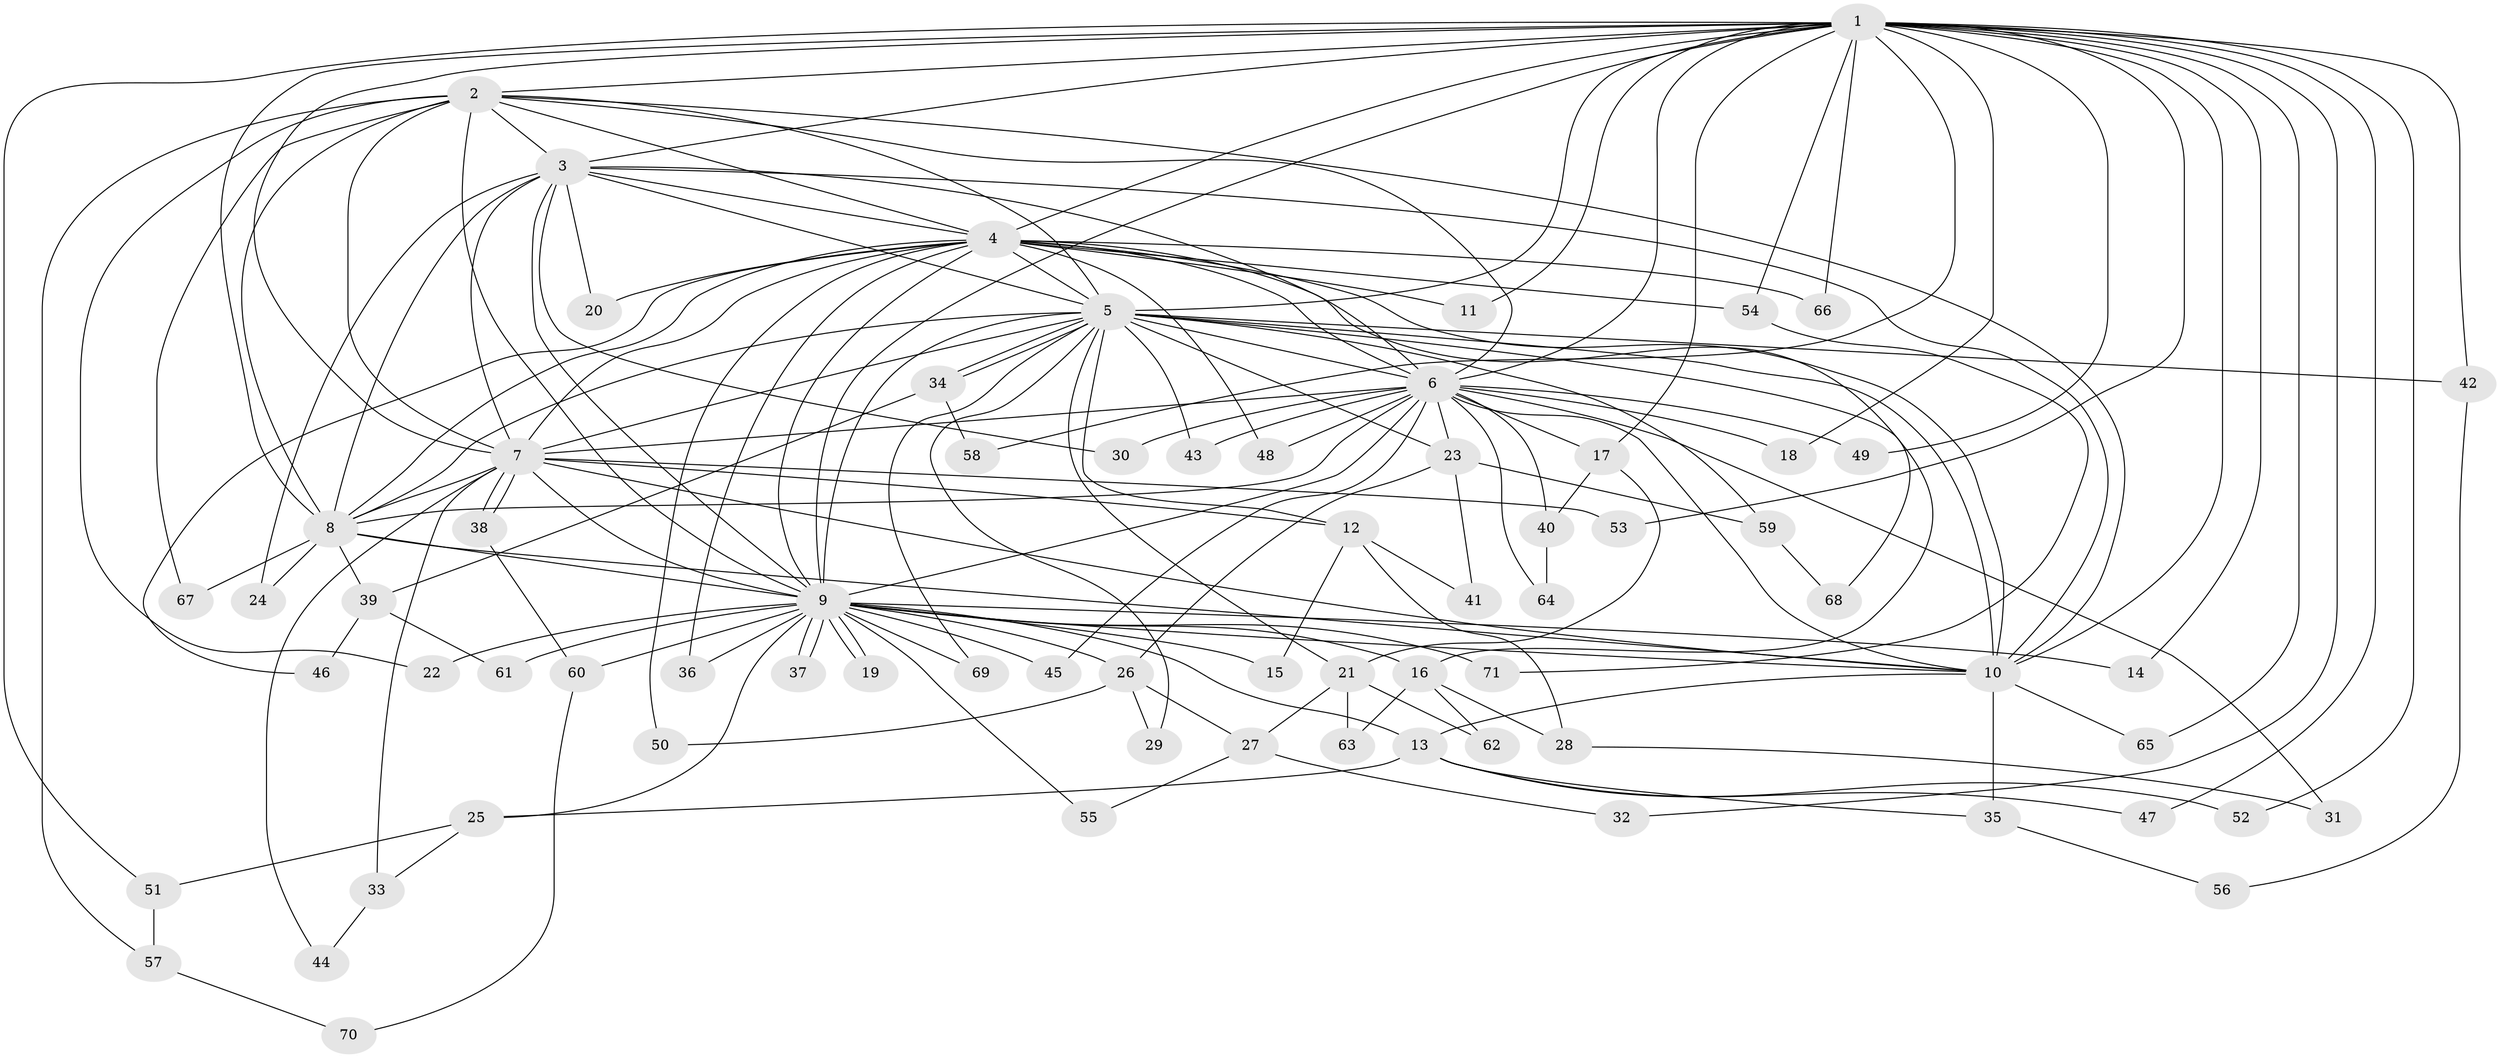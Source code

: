 // coarse degree distribution, {22: 0.023809523809523808, 11: 0.047619047619047616, 12: 0.023809523809523808, 17: 0.047619047619047616, 18: 0.023809523809523808, 14: 0.023809523809523808, 29: 0.023809523809523808, 10: 0.023809523809523808, 2: 0.5, 3: 0.14285714285714285, 4: 0.07142857142857142, 5: 0.023809523809523808, 6: 0.023809523809523808}
// Generated by graph-tools (version 1.1) at 2025/17/03/04/25 18:17:51]
// undirected, 71 vertices, 167 edges
graph export_dot {
graph [start="1"]
  node [color=gray90,style=filled];
  1;
  2;
  3;
  4;
  5;
  6;
  7;
  8;
  9;
  10;
  11;
  12;
  13;
  14;
  15;
  16;
  17;
  18;
  19;
  20;
  21;
  22;
  23;
  24;
  25;
  26;
  27;
  28;
  29;
  30;
  31;
  32;
  33;
  34;
  35;
  36;
  37;
  38;
  39;
  40;
  41;
  42;
  43;
  44;
  45;
  46;
  47;
  48;
  49;
  50;
  51;
  52;
  53;
  54;
  55;
  56;
  57;
  58;
  59;
  60;
  61;
  62;
  63;
  64;
  65;
  66;
  67;
  68;
  69;
  70;
  71;
  1 -- 2;
  1 -- 3;
  1 -- 4;
  1 -- 5;
  1 -- 6;
  1 -- 7;
  1 -- 8;
  1 -- 9;
  1 -- 10;
  1 -- 11;
  1 -- 14;
  1 -- 17;
  1 -- 18;
  1 -- 32;
  1 -- 42;
  1 -- 47;
  1 -- 49;
  1 -- 51;
  1 -- 52;
  1 -- 53;
  1 -- 54;
  1 -- 58;
  1 -- 65;
  1 -- 66;
  2 -- 3;
  2 -- 4;
  2 -- 5;
  2 -- 6;
  2 -- 7;
  2 -- 8;
  2 -- 9;
  2 -- 10;
  2 -- 22;
  2 -- 57;
  2 -- 67;
  3 -- 4;
  3 -- 5;
  3 -- 6;
  3 -- 7;
  3 -- 8;
  3 -- 9;
  3 -- 10;
  3 -- 20;
  3 -- 24;
  3 -- 30;
  4 -- 5;
  4 -- 6;
  4 -- 7;
  4 -- 8;
  4 -- 9;
  4 -- 10;
  4 -- 11;
  4 -- 20;
  4 -- 36;
  4 -- 46;
  4 -- 48;
  4 -- 50;
  4 -- 54;
  4 -- 66;
  4 -- 68;
  5 -- 6;
  5 -- 7;
  5 -- 8;
  5 -- 9;
  5 -- 10;
  5 -- 12;
  5 -- 16;
  5 -- 21;
  5 -- 23;
  5 -- 29;
  5 -- 34;
  5 -- 34;
  5 -- 42;
  5 -- 43;
  5 -- 59;
  5 -- 69;
  6 -- 7;
  6 -- 8;
  6 -- 9;
  6 -- 10;
  6 -- 17;
  6 -- 18;
  6 -- 23;
  6 -- 30;
  6 -- 31;
  6 -- 40;
  6 -- 43;
  6 -- 45;
  6 -- 48;
  6 -- 49;
  6 -- 64;
  7 -- 8;
  7 -- 9;
  7 -- 10;
  7 -- 12;
  7 -- 33;
  7 -- 38;
  7 -- 38;
  7 -- 44;
  7 -- 53;
  8 -- 9;
  8 -- 10;
  8 -- 24;
  8 -- 39;
  8 -- 67;
  9 -- 10;
  9 -- 13;
  9 -- 14;
  9 -- 15;
  9 -- 16;
  9 -- 19;
  9 -- 19;
  9 -- 22;
  9 -- 25;
  9 -- 26;
  9 -- 36;
  9 -- 37;
  9 -- 37;
  9 -- 45;
  9 -- 55;
  9 -- 60;
  9 -- 61;
  9 -- 69;
  9 -- 71;
  10 -- 13;
  10 -- 35;
  10 -- 65;
  12 -- 15;
  12 -- 28;
  12 -- 41;
  13 -- 25;
  13 -- 35;
  13 -- 47;
  13 -- 52;
  16 -- 28;
  16 -- 62;
  16 -- 63;
  17 -- 21;
  17 -- 40;
  21 -- 27;
  21 -- 62;
  21 -- 63;
  23 -- 26;
  23 -- 41;
  23 -- 59;
  25 -- 33;
  25 -- 51;
  26 -- 27;
  26 -- 29;
  26 -- 50;
  27 -- 32;
  27 -- 55;
  28 -- 31;
  33 -- 44;
  34 -- 39;
  34 -- 58;
  35 -- 56;
  38 -- 60;
  39 -- 46;
  39 -- 61;
  40 -- 64;
  42 -- 56;
  51 -- 57;
  54 -- 71;
  57 -- 70;
  59 -- 68;
  60 -- 70;
}
